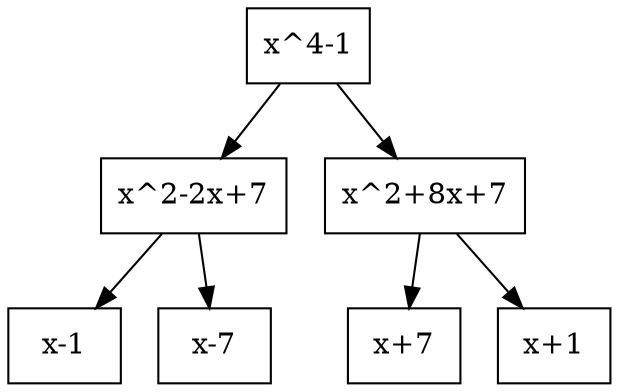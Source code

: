 digraph structs {
node [shape=box];
	struct1 [shape=box, label="x^4-1" ];
	struct2 [shape=box, label="x^2-2x+7"];
	struct3 [shape=box, label="x^2+8x+7"];
	struct1 -> struct2;
	struct1 -> struct3;
	struct4 [shape=box, label="x-1"];
	struct5 [shape=box, label="x-7"];
	struct2 -> struct4;
	struct2 -> struct5;
	struct6 [shape=box, label="x+7"];
	struct7 [shape=box, label="x+1"];
	struct3 -> struct6;
	struct3 -> struct7;
	
}